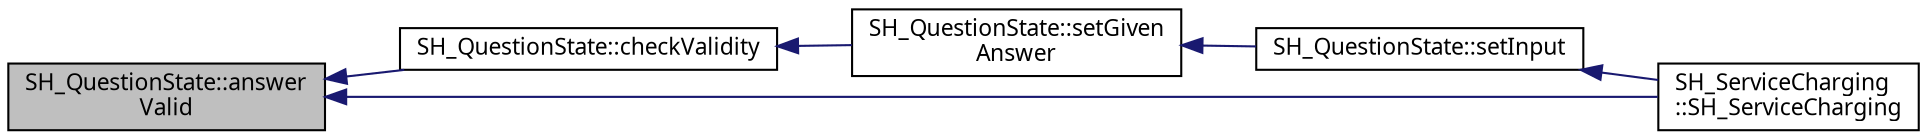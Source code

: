 digraph "SH_QuestionState::answerValid"
{
 // INTERACTIVE_SVG=YES
  bgcolor="transparent";
  edge [fontname="Verdana",fontsize="11",labelfontname="Verdana",labelfontsize="11"];
  node [fontname="Verdana",fontsize="11",shape=record];
  rankdir="LR";
  Node1 [label="SH_QuestionState::answer\lValid",height=0.2,width=0.4,color="black", fillcolor="grey75", style="filled" fontcolor="black"];
  Node1 -> Node2 [dir="back",color="midnightblue",fontsize="11",style="solid",fontname="Verdana"];
  Node2 [label="SH_QuestionState::checkValidity",height=0.2,width=0.4,color="black",URL="$classSH__QuestionState.html#a902be003650c33d954d707b2d3ee0bb9"];
  Node2 -> Node3 [dir="back",color="midnightblue",fontsize="11",style="solid",fontname="Verdana"];
  Node3 [label="SH_QuestionState::setGiven\lAnswer",height=0.2,width=0.4,color="black",URL="$classSH__QuestionState.html#a8fec0a91aed0b2b1699db17169873eb0"];
  Node3 -> Node4 [dir="back",color="midnightblue",fontsize="11",style="solid",fontname="Verdana"];
  Node4 [label="SH_QuestionState::setInput",height=0.2,width=0.4,color="black",URL="$classSH__QuestionState.html#ab40b6202090d1afcc965e124b2deb88a"];
  Node4 -> Node5 [dir="back",color="midnightblue",fontsize="11",style="solid",fontname="Verdana"];
  Node5 [label="SH_ServiceCharging\l::SH_ServiceCharging",height=0.2,width=0.4,color="black",URL="$classSH__ServiceCharging.html#afa5273d046049b1c2b020a6a19a8290b",tooltip="SH_ServiceCharging. "];
  Node1 -> Node5 [dir="back",color="midnightblue",fontsize="11",style="solid",fontname="Verdana"];
}
